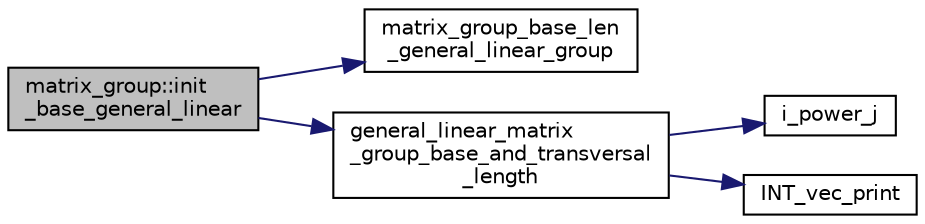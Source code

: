 digraph "matrix_group::init_base_general_linear"
{
  edge [fontname="Helvetica",fontsize="10",labelfontname="Helvetica",labelfontsize="10"];
  node [fontname="Helvetica",fontsize="10",shape=record];
  rankdir="LR";
  Node2191 [label="matrix_group::init\l_base_general_linear",height=0.2,width=0.4,color="black", fillcolor="grey75", style="filled", fontcolor="black"];
  Node2191 -> Node2192 [color="midnightblue",fontsize="10",style="solid",fontname="Helvetica"];
  Node2192 [label="matrix_group_base_len\l_general_linear_group",height=0.2,width=0.4,color="black", fillcolor="white", style="filled",URL="$de/dc5/algebra__and__number__theory_8h.html#a01b8e54f7c8c3ea523e6042228981013"];
  Node2191 -> Node2193 [color="midnightblue",fontsize="10",style="solid",fontname="Helvetica"];
  Node2193 [label="general_linear_matrix\l_group_base_and_transversal\l_length",height=0.2,width=0.4,color="black", fillcolor="white", style="filled",URL="$de/dc5/algebra__and__number__theory_8h.html#a7a47638d706bd9f4e88f50fa042da7bb"];
  Node2193 -> Node2194 [color="midnightblue",fontsize="10",style="solid",fontname="Helvetica"];
  Node2194 [label="i_power_j",height=0.2,width=0.4,color="black", fillcolor="white", style="filled",URL="$de/dc5/algebra__and__number__theory_8h.html#a39b321523e8957d701618bb5cac542b5"];
  Node2193 -> Node2195 [color="midnightblue",fontsize="10",style="solid",fontname="Helvetica"];
  Node2195 [label="INT_vec_print",height=0.2,width=0.4,color="black", fillcolor="white", style="filled",URL="$df/dbf/sajeeb_8_c.html#a79a5901af0b47dd0d694109543c027fe"];
}
